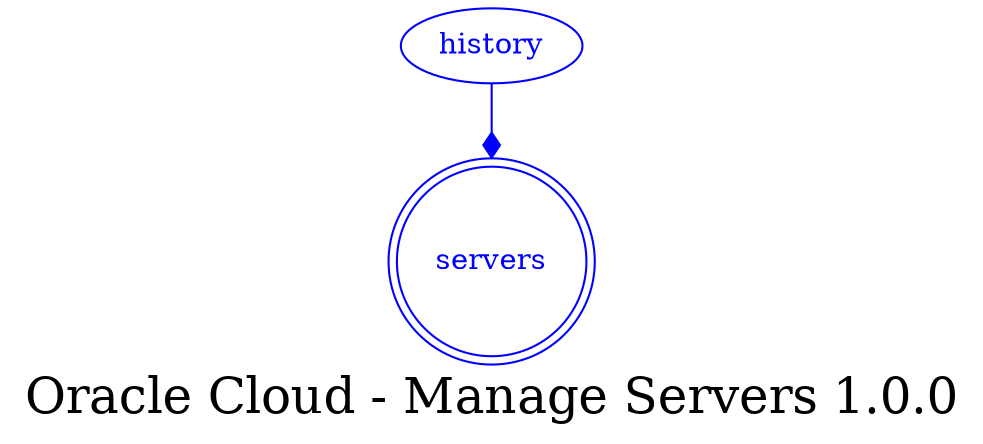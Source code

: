 digraph LexiconGraph {
graph[label="Oracle Cloud - Manage Servers 1.0.0", fontsize=24]
splines=true
"servers" [color=blue, fontcolor=blue, shape=doublecircle]
"history" -> "servers" [color=blue, fontcolor=blue, arrowhead=diamond, arrowtail=none]
"history" [color=blue, fontcolor=blue, shape=ellipse]
}
